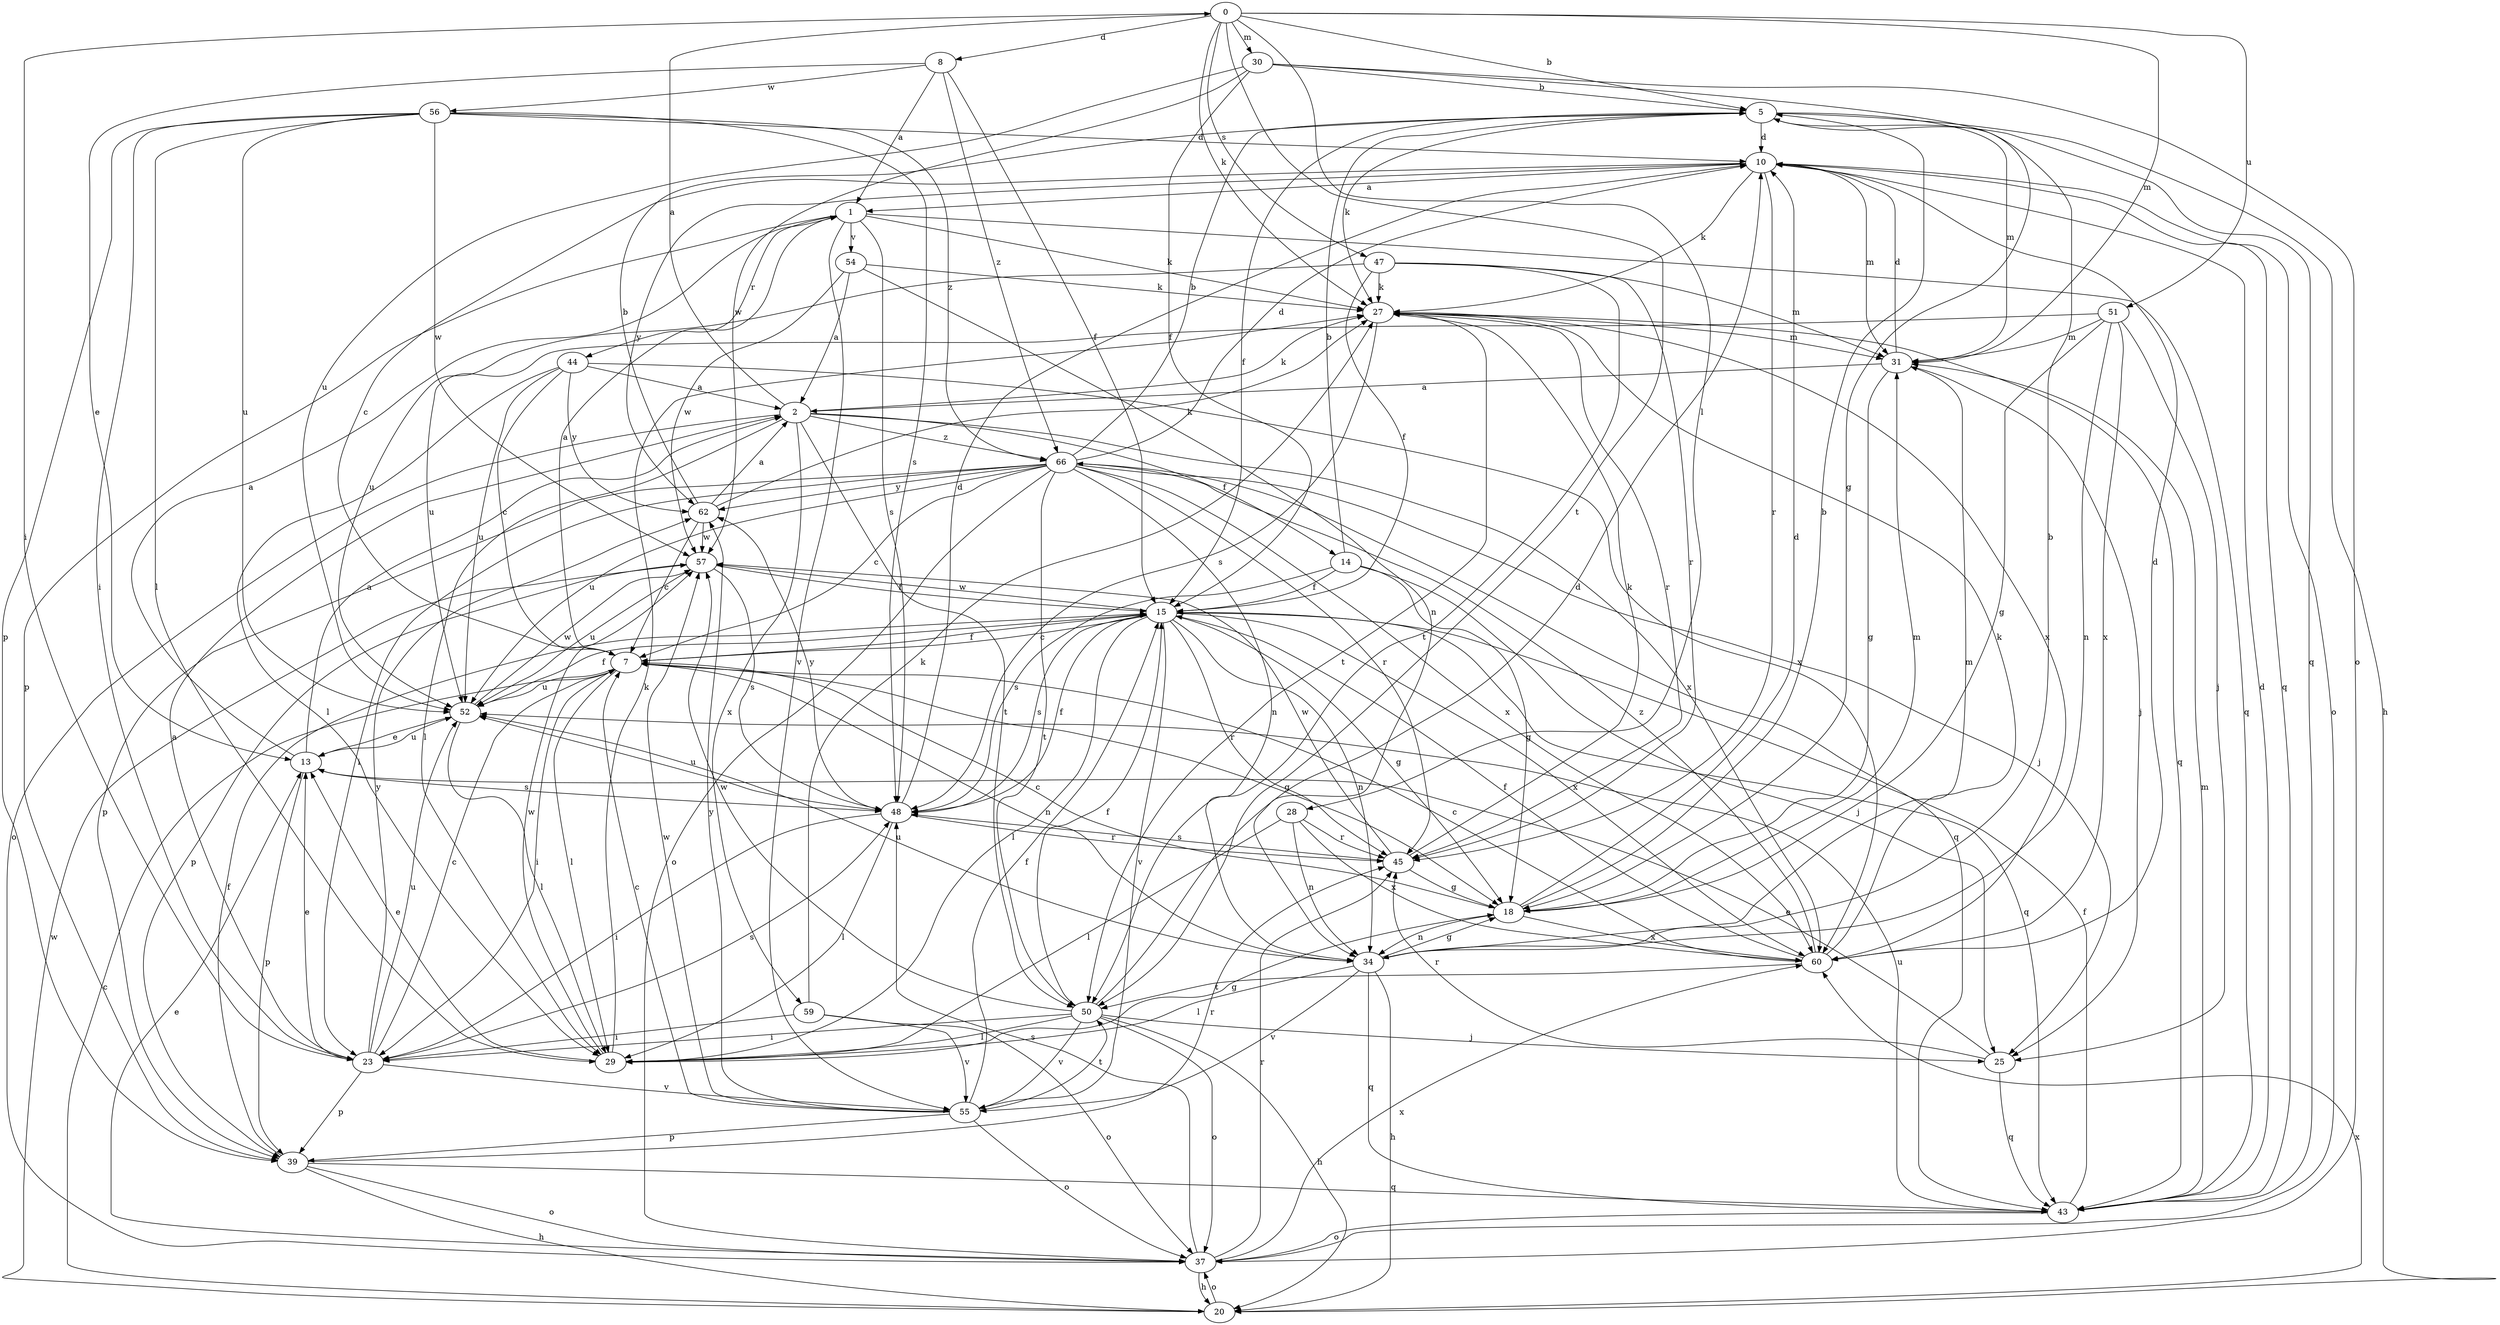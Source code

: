 strict digraph  {
0;
1;
2;
5;
7;
8;
10;
13;
14;
15;
18;
20;
23;
25;
27;
28;
29;
30;
31;
34;
37;
39;
43;
44;
45;
47;
48;
50;
51;
52;
54;
55;
56;
57;
59;
60;
62;
66;
0 -> 5  [label=b];
0 -> 8  [label=d];
0 -> 23  [label=i];
0 -> 27  [label=k];
0 -> 28  [label=l];
0 -> 30  [label=m];
0 -> 31  [label=m];
0 -> 47  [label=s];
0 -> 50  [label=t];
0 -> 51  [label=u];
1 -> 27  [label=k];
1 -> 39  [label=p];
1 -> 43  [label=q];
1 -> 44  [label=r];
1 -> 48  [label=s];
1 -> 54  [label=v];
1 -> 55  [label=v];
2 -> 0  [label=a];
2 -> 14  [label=f];
2 -> 27  [label=k];
2 -> 29  [label=l];
2 -> 37  [label=o];
2 -> 50  [label=t];
2 -> 59  [label=x];
2 -> 60  [label=x];
2 -> 66  [label=z];
5 -> 10  [label=d];
5 -> 15  [label=f];
5 -> 20  [label=h];
5 -> 27  [label=k];
5 -> 31  [label=m];
5 -> 43  [label=q];
7 -> 1  [label=a];
7 -> 15  [label=f];
7 -> 18  [label=g];
7 -> 23  [label=i];
7 -> 29  [label=l];
7 -> 34  [label=n];
7 -> 52  [label=u];
8 -> 1  [label=a];
8 -> 13  [label=e];
8 -> 15  [label=f];
8 -> 56  [label=w];
8 -> 66  [label=z];
10 -> 1  [label=a];
10 -> 7  [label=c];
10 -> 27  [label=k];
10 -> 31  [label=m];
10 -> 37  [label=o];
10 -> 43  [label=q];
10 -> 45  [label=r];
10 -> 62  [label=y];
13 -> 1  [label=a];
13 -> 2  [label=a];
13 -> 39  [label=p];
13 -> 48  [label=s];
13 -> 52  [label=u];
14 -> 5  [label=b];
14 -> 15  [label=f];
14 -> 18  [label=g];
14 -> 25  [label=j];
14 -> 48  [label=s];
15 -> 7  [label=c];
15 -> 18  [label=g];
15 -> 29  [label=l];
15 -> 34  [label=n];
15 -> 43  [label=q];
15 -> 45  [label=r];
15 -> 48  [label=s];
15 -> 55  [label=v];
15 -> 57  [label=w];
15 -> 60  [label=x];
18 -> 5  [label=b];
18 -> 7  [label=c];
18 -> 10  [label=d];
18 -> 31  [label=m];
18 -> 34  [label=n];
18 -> 60  [label=x];
20 -> 7  [label=c];
20 -> 37  [label=o];
20 -> 57  [label=w];
20 -> 60  [label=x];
23 -> 2  [label=a];
23 -> 7  [label=c];
23 -> 13  [label=e];
23 -> 39  [label=p];
23 -> 48  [label=s];
23 -> 52  [label=u];
23 -> 55  [label=v];
23 -> 62  [label=y];
25 -> 13  [label=e];
25 -> 43  [label=q];
25 -> 45  [label=r];
27 -> 31  [label=m];
27 -> 43  [label=q];
27 -> 45  [label=r];
27 -> 48  [label=s];
27 -> 50  [label=t];
27 -> 60  [label=x];
28 -> 29  [label=l];
28 -> 34  [label=n];
28 -> 45  [label=r];
28 -> 60  [label=x];
29 -> 13  [label=e];
29 -> 18  [label=g];
29 -> 27  [label=k];
29 -> 57  [label=w];
30 -> 5  [label=b];
30 -> 15  [label=f];
30 -> 18  [label=g];
30 -> 37  [label=o];
30 -> 52  [label=u];
30 -> 57  [label=w];
31 -> 2  [label=a];
31 -> 10  [label=d];
31 -> 18  [label=g];
31 -> 25  [label=j];
34 -> 5  [label=b];
34 -> 18  [label=g];
34 -> 20  [label=h];
34 -> 29  [label=l];
34 -> 31  [label=m];
34 -> 43  [label=q];
34 -> 52  [label=u];
34 -> 55  [label=v];
37 -> 13  [label=e];
37 -> 20  [label=h];
37 -> 45  [label=r];
37 -> 48  [label=s];
37 -> 60  [label=x];
39 -> 15  [label=f];
39 -> 20  [label=h];
39 -> 37  [label=o];
39 -> 43  [label=q];
39 -> 45  [label=r];
43 -> 10  [label=d];
43 -> 15  [label=f];
43 -> 31  [label=m];
43 -> 37  [label=o];
43 -> 52  [label=u];
44 -> 2  [label=a];
44 -> 7  [label=c];
44 -> 29  [label=l];
44 -> 52  [label=u];
44 -> 60  [label=x];
44 -> 62  [label=y];
45 -> 18  [label=g];
45 -> 27  [label=k];
45 -> 48  [label=s];
45 -> 57  [label=w];
47 -> 15  [label=f];
47 -> 27  [label=k];
47 -> 31  [label=m];
47 -> 45  [label=r];
47 -> 50  [label=t];
47 -> 52  [label=u];
48 -> 10  [label=d];
48 -> 15  [label=f];
48 -> 23  [label=i];
48 -> 29  [label=l];
48 -> 45  [label=r];
48 -> 52  [label=u];
48 -> 62  [label=y];
50 -> 10  [label=d];
50 -> 15  [label=f];
50 -> 20  [label=h];
50 -> 23  [label=i];
50 -> 25  [label=j];
50 -> 29  [label=l];
50 -> 37  [label=o];
50 -> 55  [label=v];
50 -> 57  [label=w];
51 -> 18  [label=g];
51 -> 25  [label=j];
51 -> 31  [label=m];
51 -> 34  [label=n];
51 -> 52  [label=u];
51 -> 60  [label=x];
52 -> 13  [label=e];
52 -> 15  [label=f];
52 -> 29  [label=l];
52 -> 57  [label=w];
54 -> 2  [label=a];
54 -> 27  [label=k];
54 -> 34  [label=n];
54 -> 57  [label=w];
55 -> 7  [label=c];
55 -> 15  [label=f];
55 -> 37  [label=o];
55 -> 39  [label=p];
55 -> 50  [label=t];
55 -> 57  [label=w];
55 -> 62  [label=y];
56 -> 10  [label=d];
56 -> 23  [label=i];
56 -> 29  [label=l];
56 -> 39  [label=p];
56 -> 48  [label=s];
56 -> 52  [label=u];
56 -> 57  [label=w];
56 -> 66  [label=z];
57 -> 15  [label=f];
57 -> 39  [label=p];
57 -> 48  [label=s];
57 -> 52  [label=u];
59 -> 23  [label=i];
59 -> 27  [label=k];
59 -> 37  [label=o];
59 -> 55  [label=v];
60 -> 7  [label=c];
60 -> 10  [label=d];
60 -> 15  [label=f];
60 -> 27  [label=k];
60 -> 50  [label=t];
60 -> 66  [label=z];
62 -> 2  [label=a];
62 -> 5  [label=b];
62 -> 7  [label=c];
62 -> 27  [label=k];
62 -> 57  [label=w];
66 -> 5  [label=b];
66 -> 7  [label=c];
66 -> 10  [label=d];
66 -> 23  [label=i];
66 -> 25  [label=j];
66 -> 34  [label=n];
66 -> 37  [label=o];
66 -> 39  [label=p];
66 -> 43  [label=q];
66 -> 45  [label=r];
66 -> 50  [label=t];
66 -> 52  [label=u];
66 -> 60  [label=x];
66 -> 62  [label=y];
}
